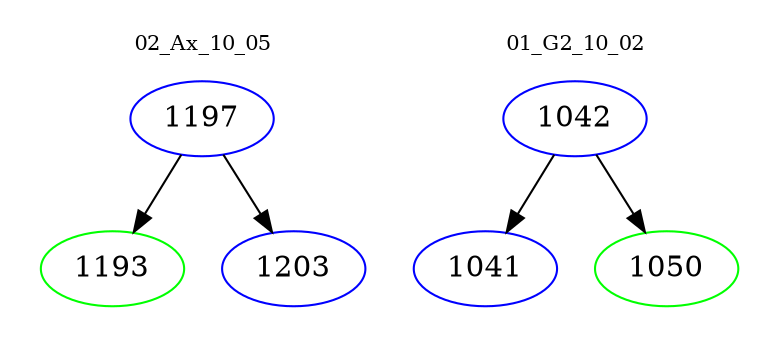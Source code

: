 digraph{
subgraph cluster_0 {
color = white
label = "02_Ax_10_05";
fontsize=10;
T0_1197 [label="1197", color="blue"]
T0_1197 -> T0_1193 [color="black"]
T0_1193 [label="1193", color="green"]
T0_1197 -> T0_1203 [color="black"]
T0_1203 [label="1203", color="blue"]
}
subgraph cluster_1 {
color = white
label = "01_G2_10_02";
fontsize=10;
T1_1042 [label="1042", color="blue"]
T1_1042 -> T1_1041 [color="black"]
T1_1041 [label="1041", color="blue"]
T1_1042 -> T1_1050 [color="black"]
T1_1050 [label="1050", color="green"]
}
}

